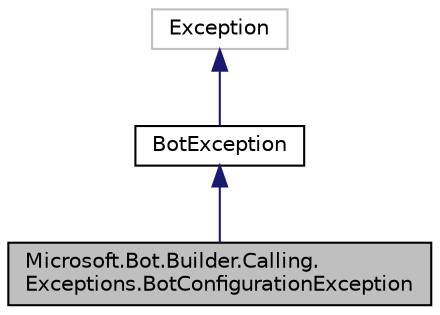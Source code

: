 digraph "Microsoft.Bot.Builder.Calling.Exceptions.BotConfigurationException"
{
  edge [fontname="Helvetica",fontsize="10",labelfontname="Helvetica",labelfontsize="10"];
  node [fontname="Helvetica",fontsize="10",shape=record];
  Node1 [label="Microsoft.Bot.Builder.Calling.\lExceptions.BotConfigurationException",height=0.2,width=0.4,color="black", fillcolor="grey75", style="filled", fontcolor="black"];
  Node2 -> Node1 [dir="back",color="midnightblue",fontsize="10",style="solid",fontname="Helvetica"];
  Node2 [label="BotException",height=0.2,width=0.4,color="black", fillcolor="white", style="filled",URL="$db/d0f/class_microsoft_1_1_bot_1_1_builder_1_1_calling_1_1_exceptions_1_1_bot_exception.html",tooltip="base exceptions for all exceptions thrown by the bots core library "];
  Node3 -> Node2 [dir="back",color="midnightblue",fontsize="10",style="solid",fontname="Helvetica"];
  Node3 [label="Exception",height=0.2,width=0.4,color="grey75", fillcolor="white", style="filled"];
}

